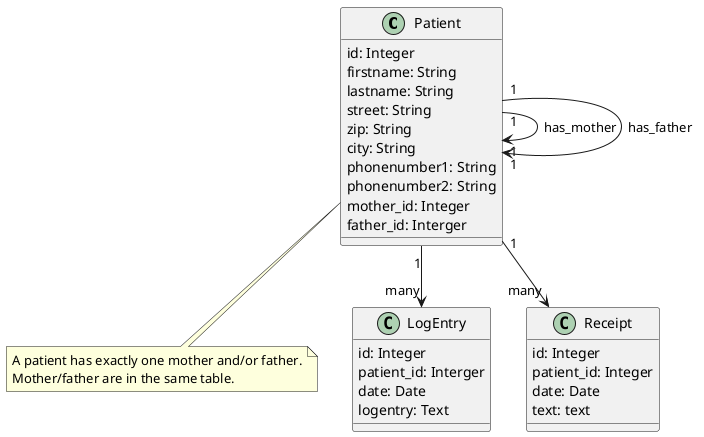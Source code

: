 @startuml
class Patient {
      id: Integer
      firstname: String
      lastname: String
      street: String
      zip: String
      city: String
      phonenumber1: String
      phonenumber2: String
      mother_id: Integer
      father_id: Interger
}

note "A patient has exactly one mother and/or father.\nMother/father are in the same table." as N1
Patient .. N1

class LogEntry {
      id: Integer
      patient_id: Interger
      date: Date
      logentry: Text
}

class Receipt {
      id: Integer
      patient_id: Integer
      date: Date
      text: text
}

Patient "1" --> "1" Patient: has_mother
Patient "1" --> "1" Patient: has_father
Patient "1" --> "many" LogEntry
Patient "1" --> "many" Receipt

@enduml
